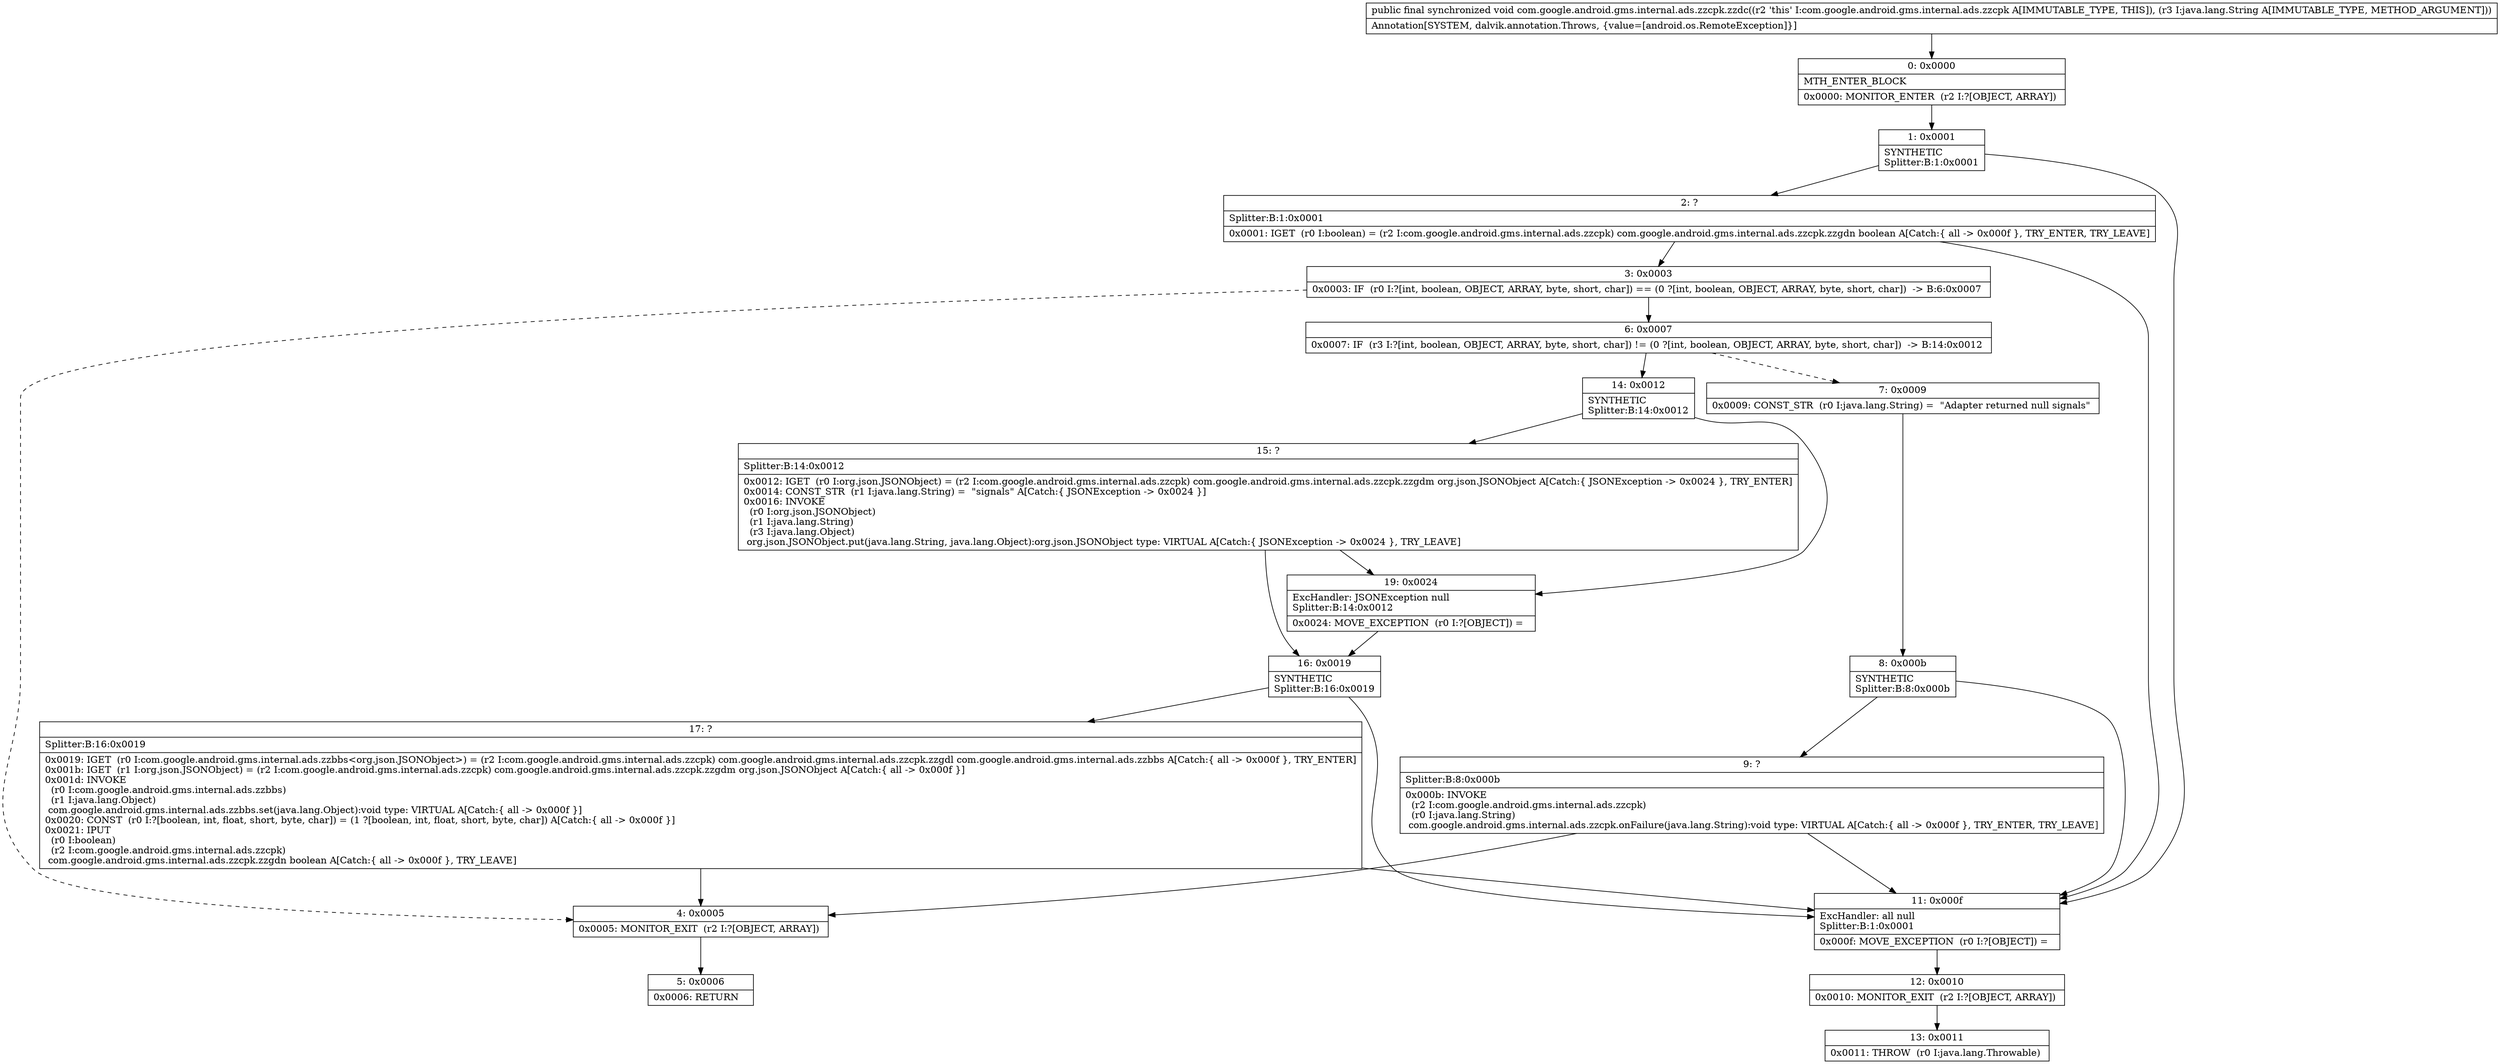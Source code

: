 digraph "CFG forcom.google.android.gms.internal.ads.zzcpk.zzdc(Ljava\/lang\/String;)V" {
Node_0 [shape=record,label="{0\:\ 0x0000|MTH_ENTER_BLOCK\l|0x0000: MONITOR_ENTER  (r2 I:?[OBJECT, ARRAY]) \l}"];
Node_1 [shape=record,label="{1\:\ 0x0001|SYNTHETIC\lSplitter:B:1:0x0001\l}"];
Node_2 [shape=record,label="{2\:\ ?|Splitter:B:1:0x0001\l|0x0001: IGET  (r0 I:boolean) = (r2 I:com.google.android.gms.internal.ads.zzcpk) com.google.android.gms.internal.ads.zzcpk.zzgdn boolean A[Catch:\{ all \-\> 0x000f \}, TRY_ENTER, TRY_LEAVE]\l}"];
Node_3 [shape=record,label="{3\:\ 0x0003|0x0003: IF  (r0 I:?[int, boolean, OBJECT, ARRAY, byte, short, char]) == (0 ?[int, boolean, OBJECT, ARRAY, byte, short, char])  \-\> B:6:0x0007 \l}"];
Node_4 [shape=record,label="{4\:\ 0x0005|0x0005: MONITOR_EXIT  (r2 I:?[OBJECT, ARRAY]) \l}"];
Node_5 [shape=record,label="{5\:\ 0x0006|0x0006: RETURN   \l}"];
Node_6 [shape=record,label="{6\:\ 0x0007|0x0007: IF  (r3 I:?[int, boolean, OBJECT, ARRAY, byte, short, char]) != (0 ?[int, boolean, OBJECT, ARRAY, byte, short, char])  \-\> B:14:0x0012 \l}"];
Node_7 [shape=record,label="{7\:\ 0x0009|0x0009: CONST_STR  (r0 I:java.lang.String) =  \"Adapter returned null signals\" \l}"];
Node_8 [shape=record,label="{8\:\ 0x000b|SYNTHETIC\lSplitter:B:8:0x000b\l}"];
Node_9 [shape=record,label="{9\:\ ?|Splitter:B:8:0x000b\l|0x000b: INVOKE  \l  (r2 I:com.google.android.gms.internal.ads.zzcpk)\l  (r0 I:java.lang.String)\l com.google.android.gms.internal.ads.zzcpk.onFailure(java.lang.String):void type: VIRTUAL A[Catch:\{ all \-\> 0x000f \}, TRY_ENTER, TRY_LEAVE]\l}"];
Node_11 [shape=record,label="{11\:\ 0x000f|ExcHandler: all null\lSplitter:B:1:0x0001\l|0x000f: MOVE_EXCEPTION  (r0 I:?[OBJECT]) =  \l}"];
Node_12 [shape=record,label="{12\:\ 0x0010|0x0010: MONITOR_EXIT  (r2 I:?[OBJECT, ARRAY]) \l}"];
Node_13 [shape=record,label="{13\:\ 0x0011|0x0011: THROW  (r0 I:java.lang.Throwable) \l}"];
Node_14 [shape=record,label="{14\:\ 0x0012|SYNTHETIC\lSplitter:B:14:0x0012\l}"];
Node_15 [shape=record,label="{15\:\ ?|Splitter:B:14:0x0012\l|0x0012: IGET  (r0 I:org.json.JSONObject) = (r2 I:com.google.android.gms.internal.ads.zzcpk) com.google.android.gms.internal.ads.zzcpk.zzgdm org.json.JSONObject A[Catch:\{ JSONException \-\> 0x0024 \}, TRY_ENTER]\l0x0014: CONST_STR  (r1 I:java.lang.String) =  \"signals\" A[Catch:\{ JSONException \-\> 0x0024 \}]\l0x0016: INVOKE  \l  (r0 I:org.json.JSONObject)\l  (r1 I:java.lang.String)\l  (r3 I:java.lang.Object)\l org.json.JSONObject.put(java.lang.String, java.lang.Object):org.json.JSONObject type: VIRTUAL A[Catch:\{ JSONException \-\> 0x0024 \}, TRY_LEAVE]\l}"];
Node_16 [shape=record,label="{16\:\ 0x0019|SYNTHETIC\lSplitter:B:16:0x0019\l}"];
Node_17 [shape=record,label="{17\:\ ?|Splitter:B:16:0x0019\l|0x0019: IGET  (r0 I:com.google.android.gms.internal.ads.zzbbs\<org.json.JSONObject\>) = (r2 I:com.google.android.gms.internal.ads.zzcpk) com.google.android.gms.internal.ads.zzcpk.zzgdl com.google.android.gms.internal.ads.zzbbs A[Catch:\{ all \-\> 0x000f \}, TRY_ENTER]\l0x001b: IGET  (r1 I:org.json.JSONObject) = (r2 I:com.google.android.gms.internal.ads.zzcpk) com.google.android.gms.internal.ads.zzcpk.zzgdm org.json.JSONObject A[Catch:\{ all \-\> 0x000f \}]\l0x001d: INVOKE  \l  (r0 I:com.google.android.gms.internal.ads.zzbbs)\l  (r1 I:java.lang.Object)\l com.google.android.gms.internal.ads.zzbbs.set(java.lang.Object):void type: VIRTUAL A[Catch:\{ all \-\> 0x000f \}]\l0x0020: CONST  (r0 I:?[boolean, int, float, short, byte, char]) = (1 ?[boolean, int, float, short, byte, char]) A[Catch:\{ all \-\> 0x000f \}]\l0x0021: IPUT  \l  (r0 I:boolean)\l  (r2 I:com.google.android.gms.internal.ads.zzcpk)\l com.google.android.gms.internal.ads.zzcpk.zzgdn boolean A[Catch:\{ all \-\> 0x000f \}, TRY_LEAVE]\l}"];
Node_19 [shape=record,label="{19\:\ 0x0024|ExcHandler: JSONException null\lSplitter:B:14:0x0012\l|0x0024: MOVE_EXCEPTION  (r0 I:?[OBJECT]) =  \l}"];
MethodNode[shape=record,label="{public final synchronized void com.google.android.gms.internal.ads.zzcpk.zzdc((r2 'this' I:com.google.android.gms.internal.ads.zzcpk A[IMMUTABLE_TYPE, THIS]), (r3 I:java.lang.String A[IMMUTABLE_TYPE, METHOD_ARGUMENT]))  | Annotation[SYSTEM, dalvik.annotation.Throws, \{value=[android.os.RemoteException]\}]\l}"];
MethodNode -> Node_0;
Node_0 -> Node_1;
Node_1 -> Node_2;
Node_1 -> Node_11;
Node_2 -> Node_3;
Node_2 -> Node_11;
Node_3 -> Node_4[style=dashed];
Node_3 -> Node_6;
Node_4 -> Node_5;
Node_6 -> Node_7[style=dashed];
Node_6 -> Node_14;
Node_7 -> Node_8;
Node_8 -> Node_9;
Node_8 -> Node_11;
Node_9 -> Node_11;
Node_9 -> Node_4;
Node_11 -> Node_12;
Node_12 -> Node_13;
Node_14 -> Node_15;
Node_14 -> Node_19;
Node_15 -> Node_16;
Node_15 -> Node_19;
Node_16 -> Node_17;
Node_16 -> Node_11;
Node_17 -> Node_11;
Node_17 -> Node_4;
Node_19 -> Node_16;
}

